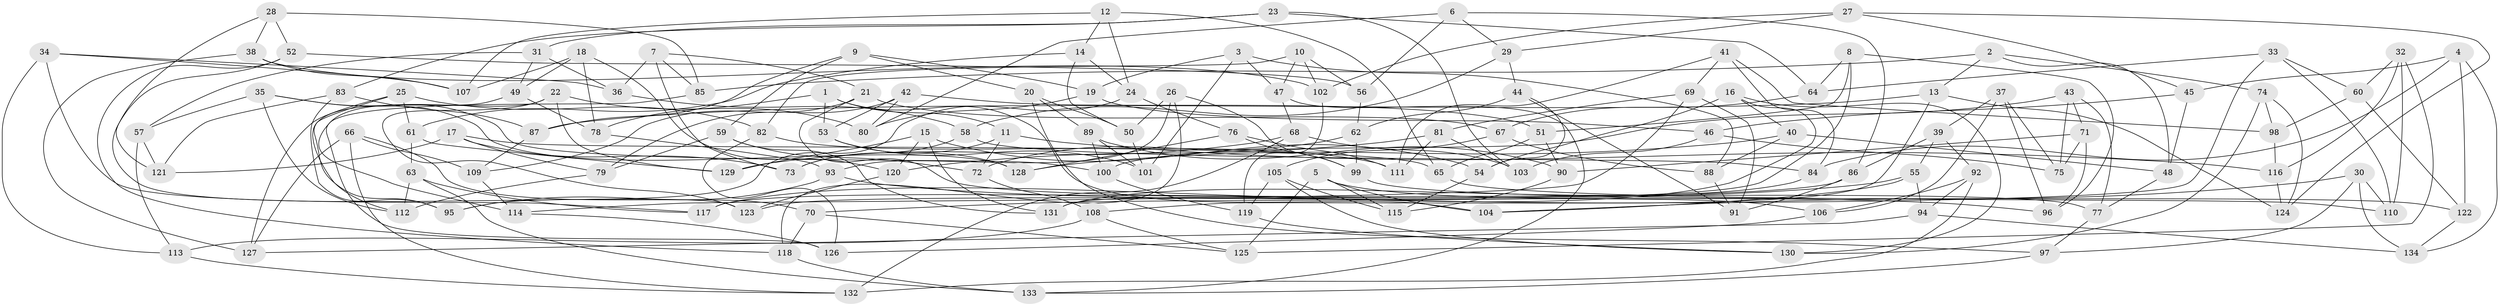 // coarse degree distribution, {4: 0.35802469135802467, 6: 0.4444444444444444, 3: 0.037037037037037035, 5: 0.16049382716049382}
// Generated by graph-tools (version 1.1) at 2025/38/03/04/25 23:38:18]
// undirected, 134 vertices, 268 edges
graph export_dot {
  node [color=gray90,style=filled];
  1;
  2;
  3;
  4;
  5;
  6;
  7;
  8;
  9;
  10;
  11;
  12;
  13;
  14;
  15;
  16;
  17;
  18;
  19;
  20;
  21;
  22;
  23;
  24;
  25;
  26;
  27;
  28;
  29;
  30;
  31;
  32;
  33;
  34;
  35;
  36;
  37;
  38;
  39;
  40;
  41;
  42;
  43;
  44;
  45;
  46;
  47;
  48;
  49;
  50;
  51;
  52;
  53;
  54;
  55;
  56;
  57;
  58;
  59;
  60;
  61;
  62;
  63;
  64;
  65;
  66;
  67;
  68;
  69;
  70;
  71;
  72;
  73;
  74;
  75;
  76;
  77;
  78;
  79;
  80;
  81;
  82;
  83;
  84;
  85;
  86;
  87;
  88;
  89;
  90;
  91;
  92;
  93;
  94;
  95;
  96;
  97;
  98;
  99;
  100;
  101;
  102;
  103;
  104;
  105;
  106;
  107;
  108;
  109;
  110;
  111;
  112;
  113;
  114;
  115;
  116;
  117;
  118;
  119;
  120;
  121;
  122;
  123;
  124;
  125;
  126;
  127;
  128;
  129;
  130;
  131;
  132;
  133;
  134;
  1 -- 53;
  1 -- 11;
  1 -- 104;
  1 -- 78;
  2 -- 85;
  2 -- 74;
  2 -- 48;
  2 -- 13;
  3 -- 47;
  3 -- 19;
  3 -- 88;
  3 -- 101;
  4 -- 122;
  4 -- 134;
  4 -- 45;
  4 -- 84;
  5 -- 104;
  5 -- 115;
  5 -- 125;
  5 -- 106;
  6 -- 56;
  6 -- 80;
  6 -- 29;
  6 -- 86;
  7 -- 85;
  7 -- 21;
  7 -- 73;
  7 -- 36;
  8 -- 51;
  8 -- 96;
  8 -- 64;
  8 -- 117;
  9 -- 87;
  9 -- 19;
  9 -- 59;
  9 -- 20;
  10 -- 47;
  10 -- 102;
  10 -- 82;
  10 -- 56;
  11 -- 73;
  11 -- 72;
  11 -- 116;
  12 -- 14;
  12 -- 24;
  12 -- 107;
  12 -- 65;
  13 -- 87;
  13 -- 131;
  13 -- 124;
  14 -- 50;
  14 -- 24;
  14 -- 61;
  15 -- 129;
  15 -- 54;
  15 -- 120;
  15 -- 131;
  16 -- 130;
  16 -- 54;
  16 -- 117;
  16 -- 40;
  17 -- 65;
  17 -- 73;
  17 -- 121;
  17 -- 79;
  18 -- 49;
  18 -- 120;
  18 -- 78;
  18 -- 107;
  19 -- 80;
  19 -- 46;
  20 -- 97;
  20 -- 89;
  20 -- 50;
  21 -- 67;
  21 -- 109;
  21 -- 77;
  22 -- 129;
  22 -- 123;
  22 -- 114;
  22 -- 80;
  23 -- 83;
  23 -- 103;
  23 -- 31;
  23 -- 64;
  24 -- 76;
  24 -- 95;
  25 -- 127;
  25 -- 82;
  25 -- 95;
  25 -- 61;
  26 -- 99;
  26 -- 93;
  26 -- 118;
  26 -- 50;
  27 -- 29;
  27 -- 45;
  27 -- 124;
  27 -- 102;
  28 -- 38;
  28 -- 121;
  28 -- 52;
  28 -- 85;
  29 -- 58;
  29 -- 44;
  30 -- 110;
  30 -- 104;
  30 -- 134;
  30 -- 97;
  31 -- 57;
  31 -- 36;
  31 -- 49;
  32 -- 60;
  32 -- 110;
  32 -- 125;
  32 -- 116;
  33 -- 108;
  33 -- 110;
  33 -- 60;
  33 -- 64;
  34 -- 36;
  34 -- 107;
  34 -- 117;
  34 -- 113;
  35 -- 128;
  35 -- 100;
  35 -- 112;
  35 -- 57;
  36 -- 58;
  37 -- 96;
  37 -- 106;
  37 -- 75;
  37 -- 39;
  38 -- 107;
  38 -- 102;
  38 -- 127;
  39 -- 86;
  39 -- 92;
  39 -- 55;
  40 -- 48;
  40 -- 128;
  40 -- 88;
  41 -- 69;
  41 -- 111;
  41 -- 98;
  41 -- 84;
  42 -- 79;
  42 -- 53;
  42 -- 51;
  42 -- 80;
  43 -- 100;
  43 -- 75;
  43 -- 71;
  43 -- 77;
  44 -- 54;
  44 -- 91;
  44 -- 62;
  45 -- 46;
  45 -- 48;
  46 -- 75;
  46 -- 103;
  47 -- 68;
  47 -- 133;
  48 -- 77;
  49 -- 112;
  49 -- 78;
  50 -- 101;
  51 -- 90;
  51 -- 65;
  52 -- 123;
  52 -- 56;
  52 -- 118;
  53 -- 101;
  53 -- 128;
  54 -- 115;
  55 -- 70;
  55 -- 94;
  55 -- 104;
  56 -- 62;
  57 -- 113;
  57 -- 121;
  58 -- 84;
  58 -- 73;
  59 -- 131;
  59 -- 79;
  59 -- 72;
  60 -- 98;
  60 -- 122;
  61 -- 63;
  61 -- 129;
  62 -- 72;
  62 -- 99;
  63 -- 133;
  63 -- 112;
  63 -- 117;
  64 -- 67;
  65 -- 110;
  66 -- 70;
  66 -- 109;
  66 -- 132;
  66 -- 127;
  67 -- 105;
  67 -- 88;
  68 -- 103;
  68 -- 132;
  68 -- 129;
  69 -- 114;
  69 -- 81;
  69 -- 91;
  70 -- 125;
  70 -- 118;
  71 -- 96;
  71 -- 90;
  71 -- 75;
  72 -- 108;
  74 -- 124;
  74 -- 98;
  74 -- 130;
  76 -- 111;
  76 -- 128;
  76 -- 99;
  77 -- 97;
  78 -- 93;
  79 -- 112;
  81 -- 103;
  81 -- 120;
  81 -- 111;
  82 -- 126;
  82 -- 111;
  83 -- 121;
  83 -- 95;
  83 -- 87;
  84 -- 131;
  85 -- 126;
  86 -- 91;
  86 -- 123;
  87 -- 109;
  88 -- 91;
  89 -- 101;
  89 -- 90;
  89 -- 100;
  90 -- 115;
  92 -- 106;
  92 -- 94;
  92 -- 132;
  93 -- 95;
  93 -- 96;
  94 -- 127;
  94 -- 134;
  97 -- 133;
  98 -- 116;
  99 -- 122;
  100 -- 119;
  102 -- 119;
  105 -- 115;
  105 -- 130;
  105 -- 119;
  106 -- 126;
  108 -- 125;
  108 -- 113;
  109 -- 114;
  113 -- 132;
  114 -- 126;
  116 -- 124;
  118 -- 133;
  119 -- 130;
  120 -- 123;
  122 -- 134;
}
